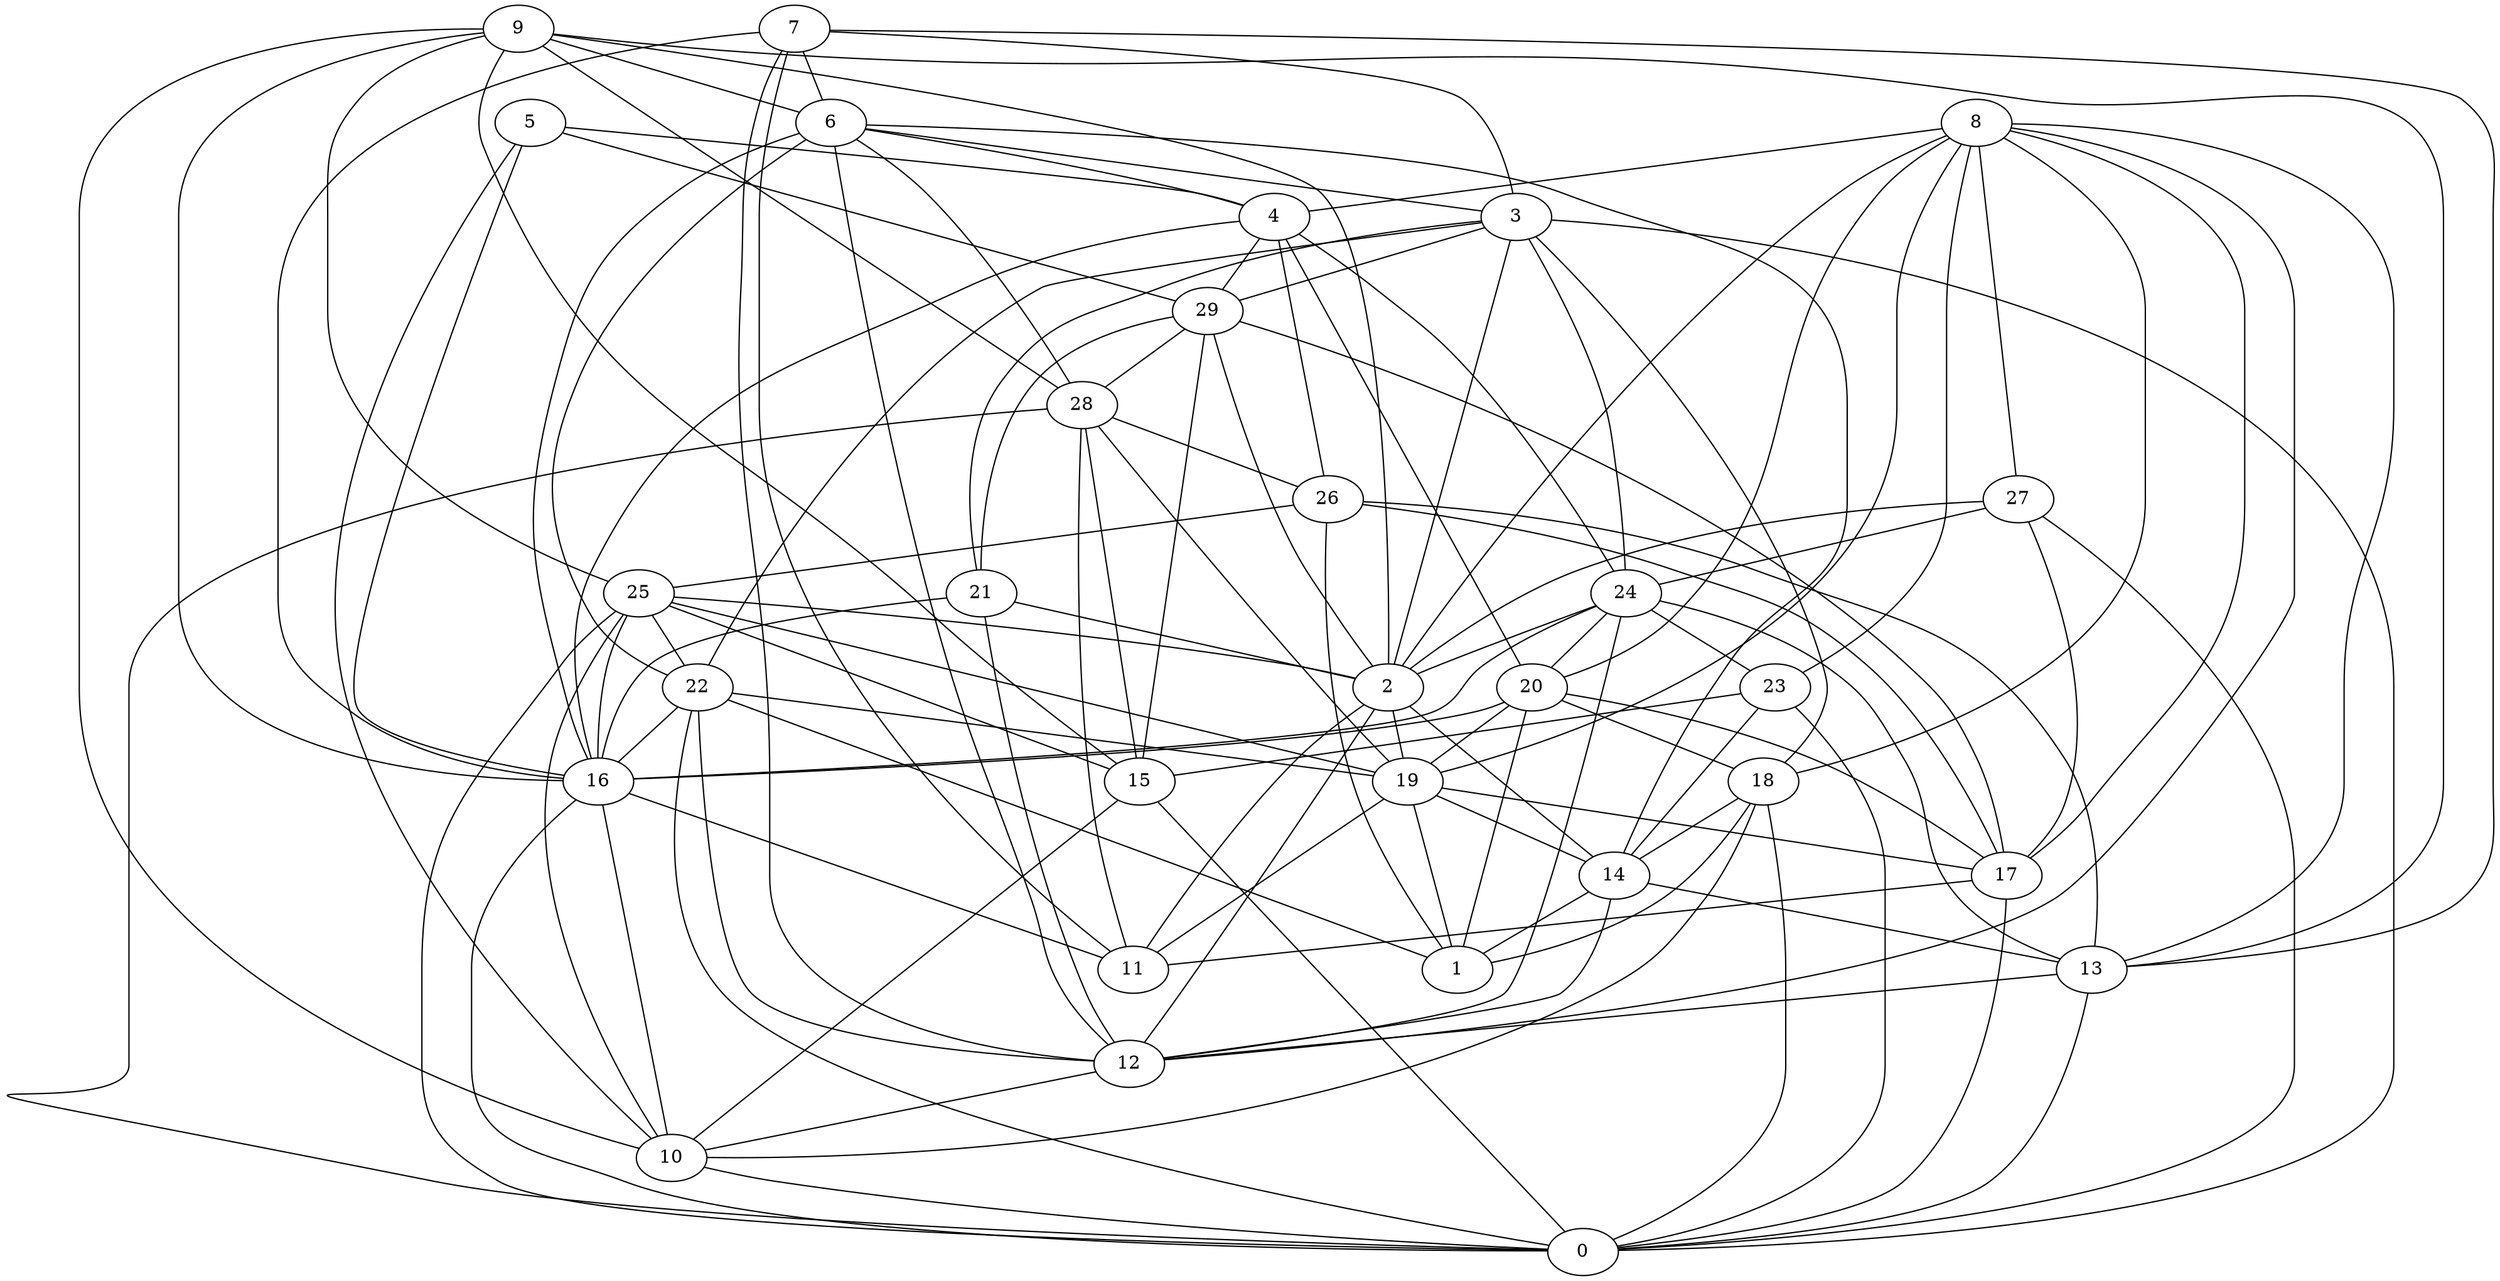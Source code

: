 digraph GG_graph {

subgraph G_graph {
edge [color = black]
"22" -> "16" [dir = none]
"9" -> "15" [dir = none]
"9" -> "25" [dir = none]
"26" -> "1" [dir = none]
"14" -> "12" [dir = none]
"13" -> "12" [dir = none]
"29" -> "17" [dir = none]
"23" -> "15" [dir = none]
"21" -> "2" [dir = none]
"16" -> "0" [dir = none]
"16" -> "11" [dir = none]
"6" -> "28" [dir = none]
"3" -> "0" [dir = none]
"8" -> "18" [dir = none]
"8" -> "19" [dir = none]
"8" -> "20" [dir = none]
"8" -> "12" [dir = none]
"8" -> "27" [dir = none]
"8" -> "17" [dir = none]
"28" -> "26" [dir = none]
"28" -> "11" [dir = none]
"17" -> "11" [dir = none]
"24" -> "2" [dir = none]
"7" -> "16" [dir = none]
"10" -> "0" [dir = none]
"2" -> "12" [dir = none]
"25" -> "0" [dir = none]
"4" -> "20" [dir = none]
"5" -> "29" [dir = none]
"26" -> "25" [dir = none]
"19" -> "14" [dir = none]
"27" -> "2" [dir = none]
"22" -> "19" [dir = none]
"8" -> "2" [dir = none]
"6" -> "16" [dir = none]
"9" -> "28" [dir = none]
"2" -> "14" [dir = none]
"7" -> "6" [dir = none]
"14" -> "13" [dir = none]
"20" -> "19" [dir = none]
"20" -> "18" [dir = none]
"20" -> "17" [dir = none]
"6" -> "3" [dir = none]
"27" -> "0" [dir = none]
"24" -> "23" [dir = none]
"3" -> "29" [dir = none]
"4" -> "29" [dir = none]
"29" -> "2" [dir = none]
"14" -> "1" [dir = none]
"9" -> "6" [dir = none]
"8" -> "23" [dir = none]
"16" -> "10" [dir = none]
"15" -> "0" [dir = none]
"18" -> "0" [dir = none]
"2" -> "19" [dir = none]
"25" -> "10" [dir = none]
"25" -> "19" [dir = none]
"3" -> "18" [dir = none]
"4" -> "16" [dir = none]
"8" -> "13" [dir = none]
"21" -> "16" [dir = none]
"18" -> "1" [dir = none]
"29" -> "21" [dir = none]
"3" -> "21" [dir = none]
"21" -> "12" [dir = none]
"2" -> "11" [dir = none]
"4" -> "26" [dir = none]
"25" -> "15" [dir = none]
"19" -> "1" [dir = none]
"27" -> "17" [dir = none]
"24" -> "20" [dir = none]
"24" -> "16" [dir = none]
"5" -> "10" [dir = none]
"3" -> "2" [dir = none]
"5" -> "4" [dir = none]
"7" -> "11" [dir = none]
"25" -> "22" [dir = none]
"22" -> "0" [dir = none]
"24" -> "13" [dir = none]
"13" -> "0" [dir = none]
"7" -> "3" [dir = none]
"8" -> "4" [dir = none]
"22" -> "12" [dir = none]
"7" -> "12" [dir = none]
"28" -> "0" [dir = none]
"17" -> "0" [dir = none]
"28" -> "15" [dir = none]
"12" -> "10" [dir = none]
"18" -> "10" [dir = none]
"9" -> "13" [dir = none]
"19" -> "11" [dir = none]
"26" -> "17" [dir = none]
"6" -> "12" [dir = none]
"29" -> "28" [dir = none]
"3" -> "24" [dir = none]
"29" -> "15" [dir = none]
"20" -> "16" [dir = none]
"5" -> "16" [dir = none]
"6" -> "4" [dir = none]
"22" -> "1" [dir = none]
"24" -> "12" [dir = none]
"20" -> "1" [dir = none]
"6" -> "14" [dir = none]
"19" -> "17" [dir = none]
"9" -> "16" [dir = none]
"27" -> "24" [dir = none]
"7" -> "13" [dir = none]
"28" -> "19" [dir = none]
"6" -> "22" [dir = none]
"18" -> "14" [dir = none]
"3" -> "22" [dir = none]
"23" -> "0" [dir = none]
"23" -> "14" [dir = none]
"9" -> "10" [dir = none]
"26" -> "13" [dir = none]
"15" -> "10" [dir = none]
"4" -> "24" [dir = none]
"25" -> "2" [dir = none]
"9" -> "2" [dir = none]
"25" -> "16" [dir = none]
}

}
